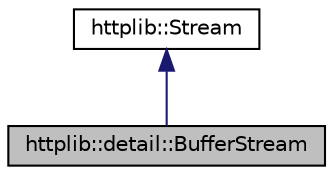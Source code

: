 digraph "httplib::detail::BufferStream"
{
 // LATEX_PDF_SIZE
  edge [fontname="Helvetica",fontsize="10",labelfontname="Helvetica",labelfontsize="10"];
  node [fontname="Helvetica",fontsize="10",shape=record];
  Node1 [label="httplib::detail::BufferStream",height=0.2,width=0.4,color="black", fillcolor="grey75", style="filled", fontcolor="black",tooltip=" "];
  Node2 -> Node1 [dir="back",color="midnightblue",fontsize="10",style="solid"];
  Node2 [label="httplib::Stream",height=0.2,width=0.4,color="black", fillcolor="white", style="filled",URL="$classhttplib_1_1Stream.html",tooltip=" "];
}
